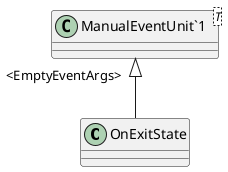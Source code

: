 @startuml
class OnExitState {
}
class "ManualEventUnit`1"<T> {
}
"ManualEventUnit`1" "<EmptyEventArgs>" <|-- OnExitState
@enduml
